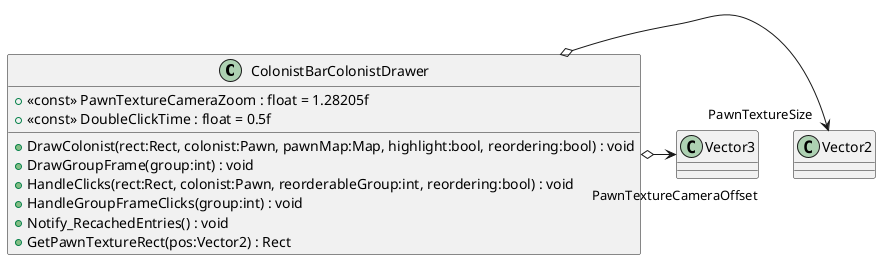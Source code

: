 @startuml
class ColonistBarColonistDrawer {
    + <<const>> PawnTextureCameraZoom : float = 1.28205f
    + <<const>> DoubleClickTime : float = 0.5f
    + DrawColonist(rect:Rect, colonist:Pawn, pawnMap:Map, highlight:bool, reordering:bool) : void
    + DrawGroupFrame(group:int) : void
    + HandleClicks(rect:Rect, colonist:Pawn, reorderableGroup:int, reordering:bool) : void
    + HandleGroupFrameClicks(group:int) : void
    + Notify_RecachedEntries() : void
    + GetPawnTextureRect(pos:Vector2) : Rect
}
ColonistBarColonistDrawer o-> "PawnTextureSize" Vector2
ColonistBarColonistDrawer o-> "PawnTextureCameraOffset" Vector3
@enduml
